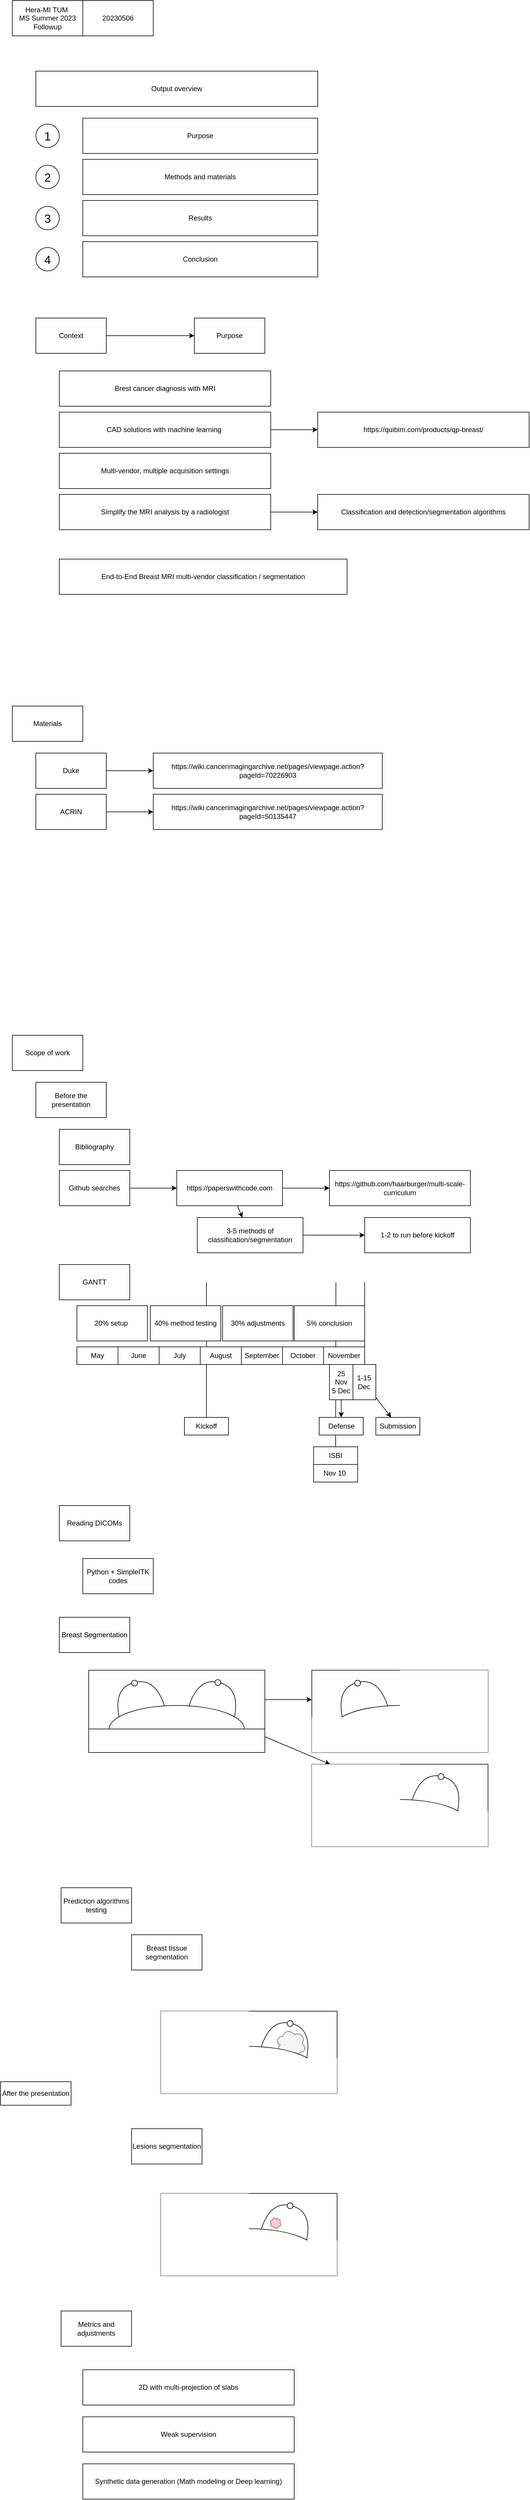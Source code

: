 <mxfile version="21.2.1" type="device">
  <diagram name="Page-1" id="lPbaiAxuk0CKFd7BSIe1">
    <mxGraphModel dx="1228" dy="870" grid="1" gridSize="10" guides="1" tooltips="1" connect="1" arrows="1" fold="1" page="1" pageScale="1" pageWidth="3300" pageHeight="4681" math="0" shadow="0">
      <root>
        <mxCell id="0" />
        <mxCell id="1" parent="0" />
        <mxCell id="tXzb887Nxh0iuDQ5OeRv-126" value="" style="endArrow=none;html=1;rounded=0;" edge="1" parent="1" source="tXzb887Nxh0iuDQ5OeRv-127">
          <mxGeometry width="50" height="50" relative="1" as="geometry">
            <mxPoint x="591" y="2510" as="sourcePoint" />
            <mxPoint x="591" y="2220" as="targetPoint" />
          </mxGeometry>
        </mxCell>
        <mxCell id="tXzb887Nxh0iuDQ5OeRv-108" value="" style="endArrow=none;html=1;rounded=0;" edge="1" parent="1" source="tXzb887Nxh0iuDQ5OeRv-124">
          <mxGeometry width="50" height="50" relative="1" as="geometry">
            <mxPoint x="371" y="2440" as="sourcePoint" />
            <mxPoint x="370.5" y="2220" as="targetPoint" />
          </mxGeometry>
        </mxCell>
        <mxCell id="tXzb887Nxh0iuDQ5OeRv-54" style="rounded=0;orthogonalLoop=1;jettySize=auto;html=1;" edge="1" parent="1" source="tXzb887Nxh0iuDQ5OeRv-43" target="tXzb887Nxh0iuDQ5OeRv-45">
          <mxGeometry relative="1" as="geometry" />
        </mxCell>
        <mxCell id="tXzb887Nxh0iuDQ5OeRv-64" style="edgeStyle=none;rounded=0;orthogonalLoop=1;jettySize=auto;html=1;" edge="1" parent="1" source="tXzb887Nxh0iuDQ5OeRv-43" target="tXzb887Nxh0iuDQ5OeRv-55">
          <mxGeometry relative="1" as="geometry" />
        </mxCell>
        <mxCell id="tXzb887Nxh0iuDQ5OeRv-43" value="" style="rounded=0;whiteSpace=wrap;html=1;" vertex="1" parent="1">
          <mxGeometry x="170" y="2880" width="300" height="100" as="geometry" />
        </mxCell>
        <mxCell id="tXzb887Nxh0iuDQ5OeRv-1" value="Hera-MI TUM&amp;nbsp;&lt;br&gt;MS Summer 2023&lt;br&gt;Followup" style="rounded=0;whiteSpace=wrap;html=1;" vertex="1" parent="1">
          <mxGeometry x="40" y="40" width="120" height="60" as="geometry" />
        </mxCell>
        <mxCell id="tXzb887Nxh0iuDQ5OeRv-2" value="20230506" style="rounded=0;whiteSpace=wrap;html=1;" vertex="1" parent="1">
          <mxGeometry x="160" y="40" width="120" height="60" as="geometry" />
        </mxCell>
        <mxCell id="tXzb887Nxh0iuDQ5OeRv-3" value="Output overview" style="rounded=0;whiteSpace=wrap;html=1;" vertex="1" parent="1">
          <mxGeometry x="80" y="160" width="480" height="60" as="geometry" />
        </mxCell>
        <mxCell id="tXzb887Nxh0iuDQ5OeRv-4" value="Purpose" style="rounded=0;whiteSpace=wrap;html=1;" vertex="1" parent="1">
          <mxGeometry x="160" y="240" width="400" height="60" as="geometry" />
        </mxCell>
        <mxCell id="tXzb887Nxh0iuDQ5OeRv-5" value="Methods and materials" style="rounded=0;whiteSpace=wrap;html=1;" vertex="1" parent="1">
          <mxGeometry x="160" y="310" width="400" height="60" as="geometry" />
        </mxCell>
        <mxCell id="tXzb887Nxh0iuDQ5OeRv-6" value="Results" style="rounded=0;whiteSpace=wrap;html=1;" vertex="1" parent="1">
          <mxGeometry x="160" y="380" width="400" height="60" as="geometry" />
        </mxCell>
        <mxCell id="tXzb887Nxh0iuDQ5OeRv-7" value="Conclusion" style="rounded=0;whiteSpace=wrap;html=1;" vertex="1" parent="1">
          <mxGeometry x="160" y="450" width="400" height="60" as="geometry" />
        </mxCell>
        <mxCell id="tXzb887Nxh0iuDQ5OeRv-8" value="1" style="ellipse;whiteSpace=wrap;html=1;fontSize=20;" vertex="1" parent="1">
          <mxGeometry x="80.0" y="250" width="40" height="40" as="geometry" />
        </mxCell>
        <mxCell id="tXzb887Nxh0iuDQ5OeRv-9" value="2" style="ellipse;whiteSpace=wrap;html=1;fontSize=20;" vertex="1" parent="1">
          <mxGeometry x="80.0" y="320" width="40" height="40" as="geometry" />
        </mxCell>
        <mxCell id="tXzb887Nxh0iuDQ5OeRv-10" value="3" style="ellipse;whiteSpace=wrap;html=1;fontSize=20;" vertex="1" parent="1">
          <mxGeometry x="80.0" y="390" width="40" height="40" as="geometry" />
        </mxCell>
        <mxCell id="tXzb887Nxh0iuDQ5OeRv-11" value="4" style="ellipse;whiteSpace=wrap;html=1;fontSize=20;" vertex="1" parent="1">
          <mxGeometry x="80.0" y="460" width="40" height="40" as="geometry" />
        </mxCell>
        <mxCell id="tXzb887Nxh0iuDQ5OeRv-75" style="edgeStyle=none;rounded=0;orthogonalLoop=1;jettySize=auto;html=1;" edge="1" parent="1" source="tXzb887Nxh0iuDQ5OeRv-13" target="tXzb887Nxh0iuDQ5OeRv-74">
          <mxGeometry relative="1" as="geometry" />
        </mxCell>
        <mxCell id="tXzb887Nxh0iuDQ5OeRv-13" value="Context" style="rounded=0;whiteSpace=wrap;html=1;" vertex="1" parent="1">
          <mxGeometry x="80" y="580" width="120" height="60" as="geometry" />
        </mxCell>
        <mxCell id="tXzb887Nxh0iuDQ5OeRv-14" value="Brest cancer diagnosis with MRI" style="rounded=0;whiteSpace=wrap;html=1;" vertex="1" parent="1">
          <mxGeometry x="120" y="670" width="360" height="60" as="geometry" />
        </mxCell>
        <mxCell id="tXzb887Nxh0iuDQ5OeRv-16" value="Multi-vendor, multiple acquisition settings" style="rounded=0;whiteSpace=wrap;html=1;" vertex="1" parent="1">
          <mxGeometry x="120" y="810" width="360" height="60" as="geometry" />
        </mxCell>
        <mxCell id="tXzb887Nxh0iuDQ5OeRv-17" value="2D with multi-projection of slabs" style="rounded=0;whiteSpace=wrap;html=1;" vertex="1" parent="1">
          <mxGeometry x="160" y="4070" width="360" height="60" as="geometry" />
        </mxCell>
        <mxCell id="tXzb887Nxh0iuDQ5OeRv-18" value="Materials" style="rounded=0;whiteSpace=wrap;html=1;" vertex="1" parent="1">
          <mxGeometry x="40" y="1240" width="120" height="60" as="geometry" />
        </mxCell>
        <mxCell id="tXzb887Nxh0iuDQ5OeRv-21" value="" style="edgeStyle=orthogonalEdgeStyle;rounded=0;orthogonalLoop=1;jettySize=auto;html=1;" edge="1" parent="1" source="tXzb887Nxh0iuDQ5OeRv-19" target="tXzb887Nxh0iuDQ5OeRv-20">
          <mxGeometry relative="1" as="geometry" />
        </mxCell>
        <mxCell id="tXzb887Nxh0iuDQ5OeRv-19" value="Duke" style="rounded=0;whiteSpace=wrap;html=1;" vertex="1" parent="1">
          <mxGeometry x="80" y="1320" width="120" height="60" as="geometry" />
        </mxCell>
        <UserObject label="https://wiki.cancerimagingarchive.net/pages/viewpage.action?pageId=70226903" link="https://wiki.cancerimagingarchive.net/pages/viewpage.action?pageId=70226903" id="tXzb887Nxh0iuDQ5OeRv-20">
          <mxCell style="rounded=0;whiteSpace=wrap;html=1;" vertex="1" parent="1">
            <mxGeometry x="280" y="1320" width="390" height="60" as="geometry" />
          </mxCell>
        </UserObject>
        <mxCell id="tXzb887Nxh0iuDQ5OeRv-25" value="" style="edgeStyle=orthogonalEdgeStyle;rounded=0;orthogonalLoop=1;jettySize=auto;html=1;" edge="1" parent="1" source="tXzb887Nxh0iuDQ5OeRv-22" target="tXzb887Nxh0iuDQ5OeRv-24">
          <mxGeometry relative="1" as="geometry" />
        </mxCell>
        <mxCell id="tXzb887Nxh0iuDQ5OeRv-22" value="ACRIN" style="rounded=0;whiteSpace=wrap;html=1;" vertex="1" parent="1">
          <mxGeometry x="80" y="1390" width="120" height="60" as="geometry" />
        </mxCell>
        <UserObject label="https://wiki.cancerimagingarchive.net/pages/viewpage.action?pageId=50135447" link="https://wiki.cancerimagingarchive.net/pages/viewpage.action?pageId=50135447" id="tXzb887Nxh0iuDQ5OeRv-24">
          <mxCell style="rounded=0;whiteSpace=wrap;html=1;" vertex="1" parent="1">
            <mxGeometry x="280" y="1390" width="390" height="60" as="geometry" />
          </mxCell>
        </UserObject>
        <mxCell id="tXzb887Nxh0iuDQ5OeRv-26" value="Scope of work" style="rounded=0;whiteSpace=wrap;html=1;" vertex="1" parent="1">
          <mxGeometry x="40" y="1800" width="120" height="60" as="geometry" />
        </mxCell>
        <mxCell id="tXzb887Nxh0iuDQ5OeRv-27" value="Bibliography" style="rounded=0;whiteSpace=wrap;html=1;" vertex="1" parent="1">
          <mxGeometry x="120" y="1960" width="120" height="60" as="geometry" />
        </mxCell>
        <mxCell id="tXzb887Nxh0iuDQ5OeRv-28" value="Weak supervision" style="rounded=0;whiteSpace=wrap;html=1;" vertex="1" parent="1">
          <mxGeometry x="160" y="4150" width="360" height="60" as="geometry" />
        </mxCell>
        <mxCell id="tXzb887Nxh0iuDQ5OeRv-29" value="Before the presentation" style="rounded=0;whiteSpace=wrap;html=1;" vertex="1" parent="1">
          <mxGeometry x="80" y="1880" width="120" height="60" as="geometry" />
        </mxCell>
        <mxCell id="tXzb887Nxh0iuDQ5OeRv-83" value="" style="edgeStyle=none;rounded=0;orthogonalLoop=1;jettySize=auto;html=1;" edge="1" parent="1" source="tXzb887Nxh0iuDQ5OeRv-30" target="tXzb887Nxh0iuDQ5OeRv-82">
          <mxGeometry relative="1" as="geometry" />
        </mxCell>
        <mxCell id="tXzb887Nxh0iuDQ5OeRv-30" value="Github searches" style="rounded=0;whiteSpace=wrap;html=1;" vertex="1" parent="1">
          <mxGeometry x="120" y="2030" width="120" height="60" as="geometry" />
        </mxCell>
        <mxCell id="tXzb887Nxh0iuDQ5OeRv-31" value="GANTT" style="rounded=0;whiteSpace=wrap;html=1;" vertex="1" parent="1">
          <mxGeometry x="120" y="2190" width="120" height="60" as="geometry" />
        </mxCell>
        <mxCell id="tXzb887Nxh0iuDQ5OeRv-32" value="Reading DICOMs" style="rounded=0;whiteSpace=wrap;html=1;" vertex="1" parent="1">
          <mxGeometry x="120" y="2600" width="120" height="60" as="geometry" />
        </mxCell>
        <mxCell id="tXzb887Nxh0iuDQ5OeRv-33" value="After the presentation" style="rounded=0;whiteSpace=wrap;html=1;" vertex="1" parent="1">
          <mxGeometry x="20" y="3580" width="120" height="40" as="geometry" />
        </mxCell>
        <mxCell id="tXzb887Nxh0iuDQ5OeRv-34" value="&lt;meta charset=&quot;utf-8&quot;&gt;&lt;span style=&quot;color: rgb(0, 0, 0); font-family: Helvetica; font-size: 12px; font-style: normal; font-variant-ligatures: normal; font-variant-caps: normal; font-weight: 400; letter-spacing: normal; orphans: 2; text-align: center; text-indent: 0px; text-transform: none; widows: 2; word-spacing: 0px; -webkit-text-stroke-width: 0px; background-color: rgb(251, 251, 251); text-decoration-thickness: initial; text-decoration-style: initial; text-decoration-color: initial; float: none; display: inline !important;&quot;&gt;Breast Segmentation&lt;/span&gt;" style="rounded=0;whiteSpace=wrap;html=1;" vertex="1" parent="1">
          <mxGeometry x="120" y="2790" width="120" height="60" as="geometry" />
        </mxCell>
        <mxCell id="tXzb887Nxh0iuDQ5OeRv-35" value="Breast tissue segmentation" style="rounded=0;whiteSpace=wrap;html=1;" vertex="1" parent="1">
          <mxGeometry x="243" y="3330" width="120" height="60" as="geometry" />
        </mxCell>
        <mxCell id="tXzb887Nxh0iuDQ5OeRv-36" value="Lesions segmentation" style="rounded=0;whiteSpace=wrap;html=1;" vertex="1" parent="1">
          <mxGeometry x="243" y="3660" width="120" height="60" as="geometry" />
        </mxCell>
        <mxCell id="tXzb887Nxh0iuDQ5OeRv-37" value="" style="shape=or;whiteSpace=wrap;html=1;rotation=-105;" vertex="1" parent="1">
          <mxGeometry x="225" y="2890" width="60" height="80" as="geometry" />
        </mxCell>
        <mxCell id="tXzb887Nxh0iuDQ5OeRv-38" value="" style="shape=or;whiteSpace=wrap;html=1;rotation=-75;" vertex="1" parent="1">
          <mxGeometry x="355" y="2890" width="60" height="80" as="geometry" />
        </mxCell>
        <mxCell id="tXzb887Nxh0iuDQ5OeRv-39" value="" style="ellipse;whiteSpace=wrap;html=1;" vertex="1" parent="1">
          <mxGeometry x="205" y="2940" width="230" height="80" as="geometry" />
        </mxCell>
        <mxCell id="tXzb887Nxh0iuDQ5OeRv-40" value="" style="ellipse;whiteSpace=wrap;html=1;" vertex="1" parent="1">
          <mxGeometry x="243" y="2897" width="10" height="10" as="geometry" />
        </mxCell>
        <mxCell id="tXzb887Nxh0iuDQ5OeRv-41" value="" style="ellipse;whiteSpace=wrap;html=1;" vertex="1" parent="1">
          <mxGeometry x="385" y="2896" width="10" height="10" as="geometry" />
        </mxCell>
        <mxCell id="tXzb887Nxh0iuDQ5OeRv-42" value="&lt;span style=&quot;color: rgb(0, 0, 0); font-family: Helvetica; font-size: 12px; font-style: normal; font-variant-ligatures: normal; font-variant-caps: normal; font-weight: 400; letter-spacing: normal; orphans: 2; text-align: center; text-indent: 0px; text-transform: none; widows: 2; word-spacing: 0px; -webkit-text-stroke-width: 0px; background-color: rgb(251, 251, 251); text-decoration-thickness: initial; text-decoration-style: initial; text-decoration-color: initial; float: none; display: inline !important;&quot;&gt;Python + SimpleITK codes&lt;/span&gt;" style="rounded=0;whiteSpace=wrap;html=1;" vertex="1" parent="1">
          <mxGeometry x="160" y="2690" width="120" height="60" as="geometry" />
        </mxCell>
        <mxCell id="tXzb887Nxh0iuDQ5OeRv-44" value="" style="rounded=0;whiteSpace=wrap;html=1;" vertex="1" parent="1">
          <mxGeometry x="170" y="2980" width="300" height="40" as="geometry" />
        </mxCell>
        <mxCell id="tXzb887Nxh0iuDQ5OeRv-45" value="" style="rounded=0;whiteSpace=wrap;html=1;" vertex="1" parent="1">
          <mxGeometry x="550" y="2880" width="300" height="100" as="geometry" />
        </mxCell>
        <mxCell id="tXzb887Nxh0iuDQ5OeRv-46" value="" style="shape=or;whiteSpace=wrap;html=1;rotation=-105;" vertex="1" parent="1">
          <mxGeometry x="605" y="2890" width="60" height="80" as="geometry" />
        </mxCell>
        <mxCell id="tXzb887Nxh0iuDQ5OeRv-47" value="" style="shape=or;whiteSpace=wrap;html=1;rotation=-75;" vertex="1" parent="1">
          <mxGeometry x="735" y="2890" width="60" height="80" as="geometry" />
        </mxCell>
        <mxCell id="tXzb887Nxh0iuDQ5OeRv-48" value="" style="ellipse;whiteSpace=wrap;html=1;" vertex="1" parent="1">
          <mxGeometry x="585" y="2940" width="230" height="80" as="geometry" />
        </mxCell>
        <mxCell id="tXzb887Nxh0iuDQ5OeRv-49" value="" style="ellipse;whiteSpace=wrap;html=1;" vertex="1" parent="1">
          <mxGeometry x="623" y="2897" width="10" height="10" as="geometry" />
        </mxCell>
        <mxCell id="tXzb887Nxh0iuDQ5OeRv-50" value="" style="ellipse;whiteSpace=wrap;html=1;" vertex="1" parent="1">
          <mxGeometry x="765" y="2896" width="10" height="10" as="geometry" />
        </mxCell>
        <mxCell id="tXzb887Nxh0iuDQ5OeRv-51" value="" style="rounded=0;whiteSpace=wrap;html=1;" vertex="1" parent="1">
          <mxGeometry x="550" y="2980" width="300" height="40" as="geometry" />
        </mxCell>
        <mxCell id="tXzb887Nxh0iuDQ5OeRv-52" value="" style="rounded=0;whiteSpace=wrap;html=1;strokeColor=none;" vertex="1" parent="1">
          <mxGeometry x="700" y="2880" width="150" height="140" as="geometry" />
        </mxCell>
        <mxCell id="tXzb887Nxh0iuDQ5OeRv-53" value="" style="rounded=0;whiteSpace=wrap;html=1;strokeColor=none;" vertex="1" parent="1">
          <mxGeometry x="550" y="2960" width="150" height="60" as="geometry" />
        </mxCell>
        <mxCell id="tXzb887Nxh0iuDQ5OeRv-55" value="" style="rounded=0;whiteSpace=wrap;html=1;" vertex="1" parent="1">
          <mxGeometry x="550" y="3040" width="300" height="100" as="geometry" />
        </mxCell>
        <mxCell id="tXzb887Nxh0iuDQ5OeRv-56" value="" style="shape=or;whiteSpace=wrap;html=1;rotation=-105;" vertex="1" parent="1">
          <mxGeometry x="605" y="3050" width="60" height="80" as="geometry" />
        </mxCell>
        <mxCell id="tXzb887Nxh0iuDQ5OeRv-57" value="" style="shape=or;whiteSpace=wrap;html=1;rotation=-75;" vertex="1" parent="1">
          <mxGeometry x="735" y="3050" width="60" height="80" as="geometry" />
        </mxCell>
        <mxCell id="tXzb887Nxh0iuDQ5OeRv-58" value="" style="ellipse;whiteSpace=wrap;html=1;" vertex="1" parent="1">
          <mxGeometry x="585" y="3100" width="230" height="80" as="geometry" />
        </mxCell>
        <mxCell id="tXzb887Nxh0iuDQ5OeRv-59" value="" style="ellipse;whiteSpace=wrap;html=1;" vertex="1" parent="1">
          <mxGeometry x="623" y="3057" width="10" height="10" as="geometry" />
        </mxCell>
        <mxCell id="tXzb887Nxh0iuDQ5OeRv-60" value="" style="ellipse;whiteSpace=wrap;html=1;" vertex="1" parent="1">
          <mxGeometry x="765" y="3056" width="10" height="10" as="geometry" />
        </mxCell>
        <mxCell id="tXzb887Nxh0iuDQ5OeRv-61" value="" style="rounded=0;whiteSpace=wrap;html=1;" vertex="1" parent="1">
          <mxGeometry x="550" y="3140" width="300" height="40" as="geometry" />
        </mxCell>
        <mxCell id="tXzb887Nxh0iuDQ5OeRv-62" value="" style="rounded=0;whiteSpace=wrap;html=1;strokeColor=none;" vertex="1" parent="1">
          <mxGeometry x="550" y="3040" width="150" height="140" as="geometry" />
        </mxCell>
        <mxCell id="tXzb887Nxh0iuDQ5OeRv-63" value="" style="rounded=0;whiteSpace=wrap;html=1;strokeColor=none;" vertex="1" parent="1">
          <mxGeometry x="700" y="3120" width="150" height="60" as="geometry" />
        </mxCell>
        <mxCell id="tXzb887Nxh0iuDQ5OeRv-65" value="" style="rounded=0;whiteSpace=wrap;html=1;" vertex="1" parent="1">
          <mxGeometry x="293" y="3460" width="300" height="100" as="geometry" />
        </mxCell>
        <mxCell id="tXzb887Nxh0iuDQ5OeRv-66" value="" style="shape=or;whiteSpace=wrap;html=1;rotation=-105;" vertex="1" parent="1">
          <mxGeometry x="348" y="3470" width="60" height="80" as="geometry" />
        </mxCell>
        <mxCell id="tXzb887Nxh0iuDQ5OeRv-67" value="" style="shape=or;whiteSpace=wrap;html=1;rotation=-75;" vertex="1" parent="1">
          <mxGeometry x="478" y="3470" width="60" height="80" as="geometry" />
        </mxCell>
        <mxCell id="tXzb887Nxh0iuDQ5OeRv-69" value="" style="ellipse;whiteSpace=wrap;html=1;" vertex="1" parent="1">
          <mxGeometry x="366" y="3477" width="10" height="10" as="geometry" />
        </mxCell>
        <mxCell id="tXzb887Nxh0iuDQ5OeRv-70" value="" style="ellipse;whiteSpace=wrap;html=1;" vertex="1" parent="1">
          <mxGeometry x="508" y="3476" width="10" height="10" as="geometry" />
        </mxCell>
        <mxCell id="tXzb887Nxh0iuDQ5OeRv-71" value="" style="rounded=0;whiteSpace=wrap;html=1;" vertex="1" parent="1">
          <mxGeometry x="293" y="3560" width="300" height="40" as="geometry" />
        </mxCell>
        <mxCell id="tXzb887Nxh0iuDQ5OeRv-74" value="Purpose" style="rounded=0;whiteSpace=wrap;html=1;" vertex="1" parent="1">
          <mxGeometry x="350" y="580" width="120" height="60" as="geometry" />
        </mxCell>
        <mxCell id="tXzb887Nxh0iuDQ5OeRv-78" value="" style="edgeStyle=none;rounded=0;orthogonalLoop=1;jettySize=auto;html=1;" edge="1" parent="1" source="tXzb887Nxh0iuDQ5OeRv-76" target="tXzb887Nxh0iuDQ5OeRv-77">
          <mxGeometry relative="1" as="geometry" />
        </mxCell>
        <mxCell id="tXzb887Nxh0iuDQ5OeRv-76" value="CAD solutions with machine learning&amp;nbsp;" style="rounded=0;whiteSpace=wrap;html=1;" vertex="1" parent="1">
          <mxGeometry x="120" y="740" width="360" height="60" as="geometry" />
        </mxCell>
        <UserObject label="https://quibim.com/products/qp-breast/" link="https://quibim.com/products/qp-breast/" id="tXzb887Nxh0iuDQ5OeRv-77">
          <mxCell style="rounded=0;whiteSpace=wrap;html=1;" vertex="1" parent="1">
            <mxGeometry x="560" y="740" width="360" height="60" as="geometry" />
          </mxCell>
        </UserObject>
        <mxCell id="tXzb887Nxh0iuDQ5OeRv-81" style="edgeStyle=none;rounded=0;orthogonalLoop=1;jettySize=auto;html=1;" edge="1" parent="1" source="tXzb887Nxh0iuDQ5OeRv-79" target="tXzb887Nxh0iuDQ5OeRv-80">
          <mxGeometry relative="1" as="geometry" />
        </mxCell>
        <mxCell id="tXzb887Nxh0iuDQ5OeRv-79" value="Simplify the MRI analysis by a radiologist" style="rounded=0;whiteSpace=wrap;html=1;" vertex="1" parent="1">
          <mxGeometry x="120" y="880" width="360" height="60" as="geometry" />
        </mxCell>
        <mxCell id="tXzb887Nxh0iuDQ5OeRv-80" value="Classification and detection/segmentation algorithms" style="rounded=0;whiteSpace=wrap;html=1;" vertex="1" parent="1">
          <mxGeometry x="560" y="880" width="360" height="60" as="geometry" />
        </mxCell>
        <mxCell id="tXzb887Nxh0iuDQ5OeRv-85" value="" style="edgeStyle=none;rounded=0;orthogonalLoop=1;jettySize=auto;html=1;" edge="1" parent="1" source="tXzb887Nxh0iuDQ5OeRv-82" target="tXzb887Nxh0iuDQ5OeRv-84">
          <mxGeometry relative="1" as="geometry" />
        </mxCell>
        <mxCell id="tXzb887Nxh0iuDQ5OeRv-87" style="edgeStyle=none;rounded=0;orthogonalLoop=1;jettySize=auto;html=1;" edge="1" parent="1" source="tXzb887Nxh0iuDQ5OeRv-82" target="tXzb887Nxh0iuDQ5OeRv-86">
          <mxGeometry relative="1" as="geometry" />
        </mxCell>
        <UserObject label="https://paperswithcode.com" link="https://paperswithcode.com" id="tXzb887Nxh0iuDQ5OeRv-82">
          <mxCell style="rounded=0;whiteSpace=wrap;html=1;" vertex="1" parent="1">
            <mxGeometry x="320" y="2030" width="180" height="60" as="geometry" />
          </mxCell>
        </UserObject>
        <UserObject label="https://github.com/haarburger/multi-scale-curriculum" link="https://github.com/haarburger/multi-scale-curriculum" id="tXzb887Nxh0iuDQ5OeRv-84">
          <mxCell style="rounded=0;whiteSpace=wrap;html=1;" vertex="1" parent="1">
            <mxGeometry x="580" y="2030" width="240" height="60" as="geometry" />
          </mxCell>
        </UserObject>
        <mxCell id="tXzb887Nxh0iuDQ5OeRv-107" style="edgeStyle=none;rounded=0;orthogonalLoop=1;jettySize=auto;html=1;" edge="1" parent="1" source="tXzb887Nxh0iuDQ5OeRv-86" target="tXzb887Nxh0iuDQ5OeRv-106">
          <mxGeometry relative="1" as="geometry" />
        </mxCell>
        <UserObject label="3-5 methods of classification/segmentation" id="tXzb887Nxh0iuDQ5OeRv-86">
          <mxCell style="rounded=0;whiteSpace=wrap;html=1;" vertex="1" parent="1">
            <mxGeometry x="355" y="2110" width="180" height="60" as="geometry" />
          </mxCell>
        </UserObject>
        <mxCell id="tXzb887Nxh0iuDQ5OeRv-88" value="20% setup&amp;nbsp;" style="rounded=0;whiteSpace=wrap;html=1;" vertex="1" parent="1">
          <mxGeometry x="150" y="2260" width="120" height="60" as="geometry" />
        </mxCell>
        <mxCell id="tXzb887Nxh0iuDQ5OeRv-89" value="40% method testing" style="rounded=0;whiteSpace=wrap;html=1;" vertex="1" parent="1">
          <mxGeometry x="275" y="2260" width="120" height="60" as="geometry" />
        </mxCell>
        <mxCell id="tXzb887Nxh0iuDQ5OeRv-90" value="30% adjustments" style="rounded=0;whiteSpace=wrap;html=1;" vertex="1" parent="1">
          <mxGeometry x="398" y="2260" width="120" height="60" as="geometry" />
        </mxCell>
        <mxCell id="tXzb887Nxh0iuDQ5OeRv-91" value="5% conclusion" style="rounded=0;whiteSpace=wrap;html=1;" vertex="1" parent="1">
          <mxGeometry x="520" y="2260" width="120" height="60" as="geometry" />
        </mxCell>
        <mxCell id="tXzb887Nxh0iuDQ5OeRv-92" value="Prediction algorithms testing" style="rounded=0;whiteSpace=wrap;html=1;" vertex="1" parent="1">
          <mxGeometry x="123" y="3250" width="120" height="60" as="geometry" />
        </mxCell>
        <mxCell id="tXzb887Nxh0iuDQ5OeRv-93" value="" style="rounded=0;whiteSpace=wrap;html=1;" vertex="1" parent="1">
          <mxGeometry x="293" y="3770" width="300" height="100" as="geometry" />
        </mxCell>
        <mxCell id="tXzb887Nxh0iuDQ5OeRv-94" value="" style="shape=or;whiteSpace=wrap;html=1;rotation=-105;" vertex="1" parent="1">
          <mxGeometry x="348" y="3780" width="60" height="80" as="geometry" />
        </mxCell>
        <mxCell id="tXzb887Nxh0iuDQ5OeRv-95" value="" style="shape=or;whiteSpace=wrap;html=1;rotation=-75;" vertex="1" parent="1">
          <mxGeometry x="478" y="3780" width="60" height="80" as="geometry" />
        </mxCell>
        <mxCell id="tXzb887Nxh0iuDQ5OeRv-96" value="" style="ellipse;whiteSpace=wrap;html=1;" vertex="1" parent="1">
          <mxGeometry x="328" y="3830" width="230" height="80" as="geometry" />
        </mxCell>
        <mxCell id="tXzb887Nxh0iuDQ5OeRv-97" value="" style="ellipse;whiteSpace=wrap;html=1;" vertex="1" parent="1">
          <mxGeometry x="366" y="3787" width="10" height="10" as="geometry" />
        </mxCell>
        <mxCell id="tXzb887Nxh0iuDQ5OeRv-98" value="" style="ellipse;whiteSpace=wrap;html=1;" vertex="1" parent="1">
          <mxGeometry x="508" y="3786" width="10" height="10" as="geometry" />
        </mxCell>
        <mxCell id="tXzb887Nxh0iuDQ5OeRv-99" value="" style="rounded=0;whiteSpace=wrap;html=1;" vertex="1" parent="1">
          <mxGeometry x="293" y="3870" width="300" height="40" as="geometry" />
        </mxCell>
        <mxCell id="tXzb887Nxh0iuDQ5OeRv-100" value="" style="rounded=0;whiteSpace=wrap;html=1;strokeColor=none;" vertex="1" parent="1">
          <mxGeometry x="293" y="3770" width="150" height="140" as="geometry" />
        </mxCell>
        <mxCell id="tXzb887Nxh0iuDQ5OeRv-101" value="" style="rounded=0;whiteSpace=wrap;html=1;strokeColor=none;" vertex="1" parent="1">
          <mxGeometry x="443" y="3850" width="150" height="60" as="geometry" />
        </mxCell>
        <mxCell id="tXzb887Nxh0iuDQ5OeRv-102" value="" style="ellipse;shape=cloud;whiteSpace=wrap;html=1;fillColor=#f8cecc;strokeColor=#b85450;" vertex="1" parent="1">
          <mxGeometry x="478" y="3810" width="20" height="20" as="geometry" />
        </mxCell>
        <mxCell id="tXzb887Nxh0iuDQ5OeRv-103" value="" style="ellipse;shape=cloud;whiteSpace=wrap;html=1;fillColor=#f5f5f5;strokeColor=#666666;fontColor=#333333;" vertex="1" parent="1">
          <mxGeometry x="488" y="3490" width="52" height="50" as="geometry" />
        </mxCell>
        <mxCell id="tXzb887Nxh0iuDQ5OeRv-68" value="" style="ellipse;whiteSpace=wrap;html=1;" vertex="1" parent="1">
          <mxGeometry x="328" y="3520" width="230" height="80" as="geometry" />
        </mxCell>
        <mxCell id="tXzb887Nxh0iuDQ5OeRv-73" value="" style="rounded=0;whiteSpace=wrap;html=1;strokeColor=none;" vertex="1" parent="1">
          <mxGeometry x="443" y="3540" width="150" height="60" as="geometry" />
        </mxCell>
        <mxCell id="tXzb887Nxh0iuDQ5OeRv-72" value="" style="rounded=0;whiteSpace=wrap;html=1;strokeColor=none;" vertex="1" parent="1">
          <mxGeometry x="293" y="3460" width="150" height="140" as="geometry" />
        </mxCell>
        <mxCell id="tXzb887Nxh0iuDQ5OeRv-104" value="Metrics and adjustments" style="rounded=0;whiteSpace=wrap;html=1;" vertex="1" parent="1">
          <mxGeometry x="123" y="3970" width="120" height="60" as="geometry" />
        </mxCell>
        <mxCell id="tXzb887Nxh0iuDQ5OeRv-105" value="Synthetic data generation (Math modeling or Deep learning)" style="rounded=0;whiteSpace=wrap;html=1;" vertex="1" parent="1">
          <mxGeometry x="160" y="4230" width="360" height="60" as="geometry" />
        </mxCell>
        <UserObject label="1-2 to run before kickoff" id="tXzb887Nxh0iuDQ5OeRv-106">
          <mxCell style="rounded=0;whiteSpace=wrap;html=1;" vertex="1" parent="1">
            <mxGeometry x="640" y="2110" width="180" height="60" as="geometry" />
          </mxCell>
        </UserObject>
        <mxCell id="tXzb887Nxh0iuDQ5OeRv-113" style="edgeStyle=none;rounded=0;orthogonalLoop=1;jettySize=auto;html=1;" edge="1" parent="1" source="tXzb887Nxh0iuDQ5OeRv-110" target="tXzb887Nxh0iuDQ5OeRv-112">
          <mxGeometry relative="1" as="geometry" />
        </mxCell>
        <mxCell id="tXzb887Nxh0iuDQ5OeRv-110" value="1-15&lt;br&gt;Dec" style="rounded=0;whiteSpace=wrap;html=1;" vertex="1" parent="1">
          <mxGeometry x="619" y="2360" width="40" height="60" as="geometry" />
        </mxCell>
        <mxCell id="tXzb887Nxh0iuDQ5OeRv-111" value="" style="endArrow=none;html=1;rounded=0;" edge="1" parent="1">
          <mxGeometry width="50" height="50" relative="1" as="geometry">
            <mxPoint x="640" y="2360" as="sourcePoint" />
            <mxPoint x="640" y="2220" as="targetPoint" />
          </mxGeometry>
        </mxCell>
        <mxCell id="tXzb887Nxh0iuDQ5OeRv-112" value="Submission" style="rounded=0;whiteSpace=wrap;html=1;" vertex="1" parent="1">
          <mxGeometry x="659" y="2450" width="75" height="30" as="geometry" />
        </mxCell>
        <mxCell id="tXzb887Nxh0iuDQ5OeRv-116" style="edgeStyle=none;rounded=0;orthogonalLoop=1;jettySize=auto;html=1;" edge="1" parent="1" source="tXzb887Nxh0iuDQ5OeRv-114" target="tXzb887Nxh0iuDQ5OeRv-115">
          <mxGeometry relative="1" as="geometry" />
        </mxCell>
        <mxCell id="tXzb887Nxh0iuDQ5OeRv-114" value="25 Nov&lt;br&gt;5 Dec" style="rounded=0;whiteSpace=wrap;html=1;" vertex="1" parent="1">
          <mxGeometry x="580" y="2360" width="40" height="60" as="geometry" />
        </mxCell>
        <mxCell id="tXzb887Nxh0iuDQ5OeRv-115" value="Defense" style="rounded=0;whiteSpace=wrap;html=1;" vertex="1" parent="1">
          <mxGeometry x="562.5" y="2450" width="75" height="30" as="geometry" />
        </mxCell>
        <mxCell id="tXzb887Nxh0iuDQ5OeRv-117" value="November" style="rounded=0;whiteSpace=wrap;html=1;" vertex="1" parent="1">
          <mxGeometry x="570" y="2330" width="70" height="30" as="geometry" />
        </mxCell>
        <mxCell id="tXzb887Nxh0iuDQ5OeRv-118" value="October" style="rounded=0;whiteSpace=wrap;html=1;" vertex="1" parent="1">
          <mxGeometry x="500" y="2330" width="70" height="30" as="geometry" />
        </mxCell>
        <mxCell id="tXzb887Nxh0iuDQ5OeRv-119" value="September" style="rounded=0;whiteSpace=wrap;html=1;" vertex="1" parent="1">
          <mxGeometry x="430" y="2330" width="70" height="30" as="geometry" />
        </mxCell>
        <mxCell id="tXzb887Nxh0iuDQ5OeRv-120" value="August" style="rounded=0;whiteSpace=wrap;html=1;" vertex="1" parent="1">
          <mxGeometry x="360" y="2330" width="70" height="30" as="geometry" />
        </mxCell>
        <mxCell id="tXzb887Nxh0iuDQ5OeRv-121" value="July" style="rounded=0;whiteSpace=wrap;html=1;" vertex="1" parent="1">
          <mxGeometry x="290" y="2330" width="70" height="30" as="geometry" />
        </mxCell>
        <mxCell id="tXzb887Nxh0iuDQ5OeRv-122" value="June" style="rounded=0;whiteSpace=wrap;html=1;" vertex="1" parent="1">
          <mxGeometry x="220" y="2330" width="70" height="30" as="geometry" />
        </mxCell>
        <mxCell id="tXzb887Nxh0iuDQ5OeRv-123" value="May" style="rounded=0;whiteSpace=wrap;html=1;" vertex="1" parent="1">
          <mxGeometry x="150" y="2330" width="70" height="30" as="geometry" />
        </mxCell>
        <mxCell id="tXzb887Nxh0iuDQ5OeRv-124" value="Kickoff" style="rounded=0;whiteSpace=wrap;html=1;" vertex="1" parent="1">
          <mxGeometry x="333" y="2450" width="75" height="30" as="geometry" />
        </mxCell>
        <mxCell id="tXzb887Nxh0iuDQ5OeRv-125" value="End-to-End Breast MRI multi-vendor classification / segmentation" style="rounded=0;whiteSpace=wrap;html=1;" vertex="1" parent="1">
          <mxGeometry x="120" y="990" width="490" height="60" as="geometry" />
        </mxCell>
        <mxCell id="tXzb887Nxh0iuDQ5OeRv-127" value="ISBI" style="rounded=0;whiteSpace=wrap;html=1;" vertex="1" parent="1">
          <mxGeometry x="553" y="2500" width="75" height="30" as="geometry" />
        </mxCell>
        <mxCell id="tXzb887Nxh0iuDQ5OeRv-128" value="Nov 10&amp;nbsp;" style="rounded=0;whiteSpace=wrap;html=1;" vertex="1" parent="1">
          <mxGeometry x="553" y="2530" width="75" height="30" as="geometry" />
        </mxCell>
      </root>
    </mxGraphModel>
  </diagram>
</mxfile>
